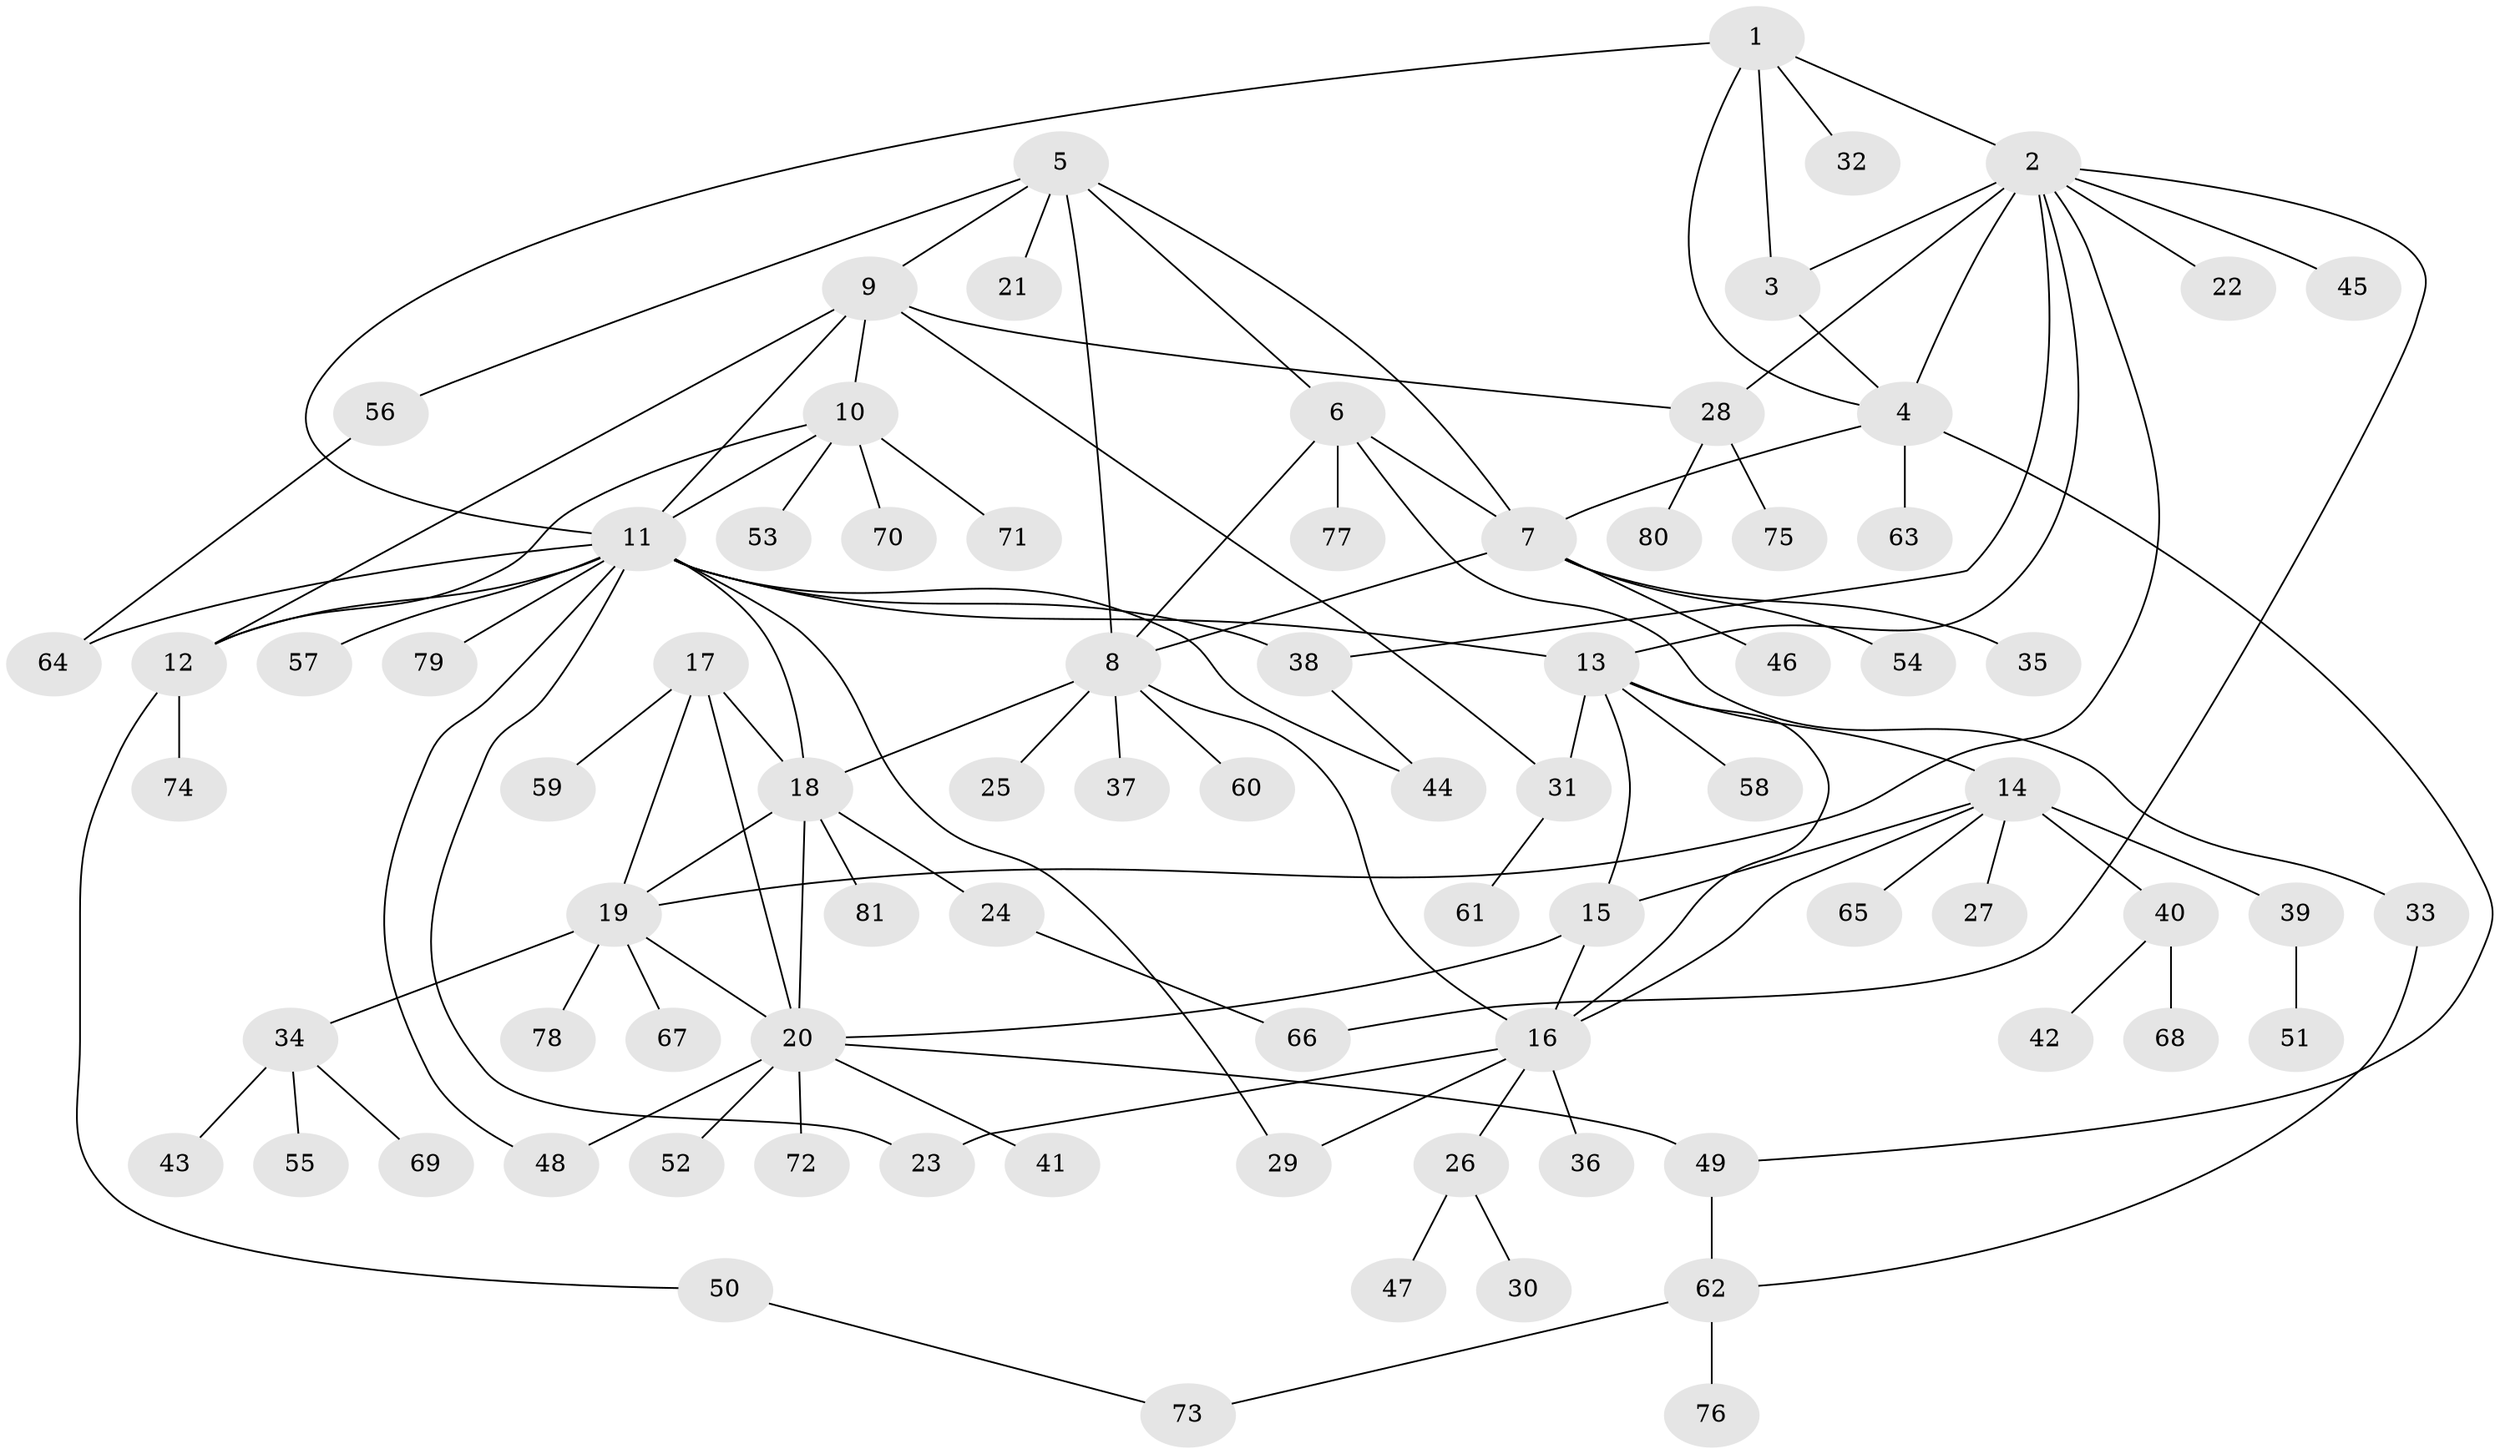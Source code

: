 // coarse degree distribution, {5: 0.04878048780487805, 4: 0.07317073170731707, 12: 0.024390243902439025, 6: 0.14634146341463414, 7: 0.024390243902439025, 9: 0.04878048780487805, 3: 0.0975609756097561, 1: 0.36585365853658536, 2: 0.17073170731707318}
// Generated by graph-tools (version 1.1) at 2025/52/03/04/25 22:52:37]
// undirected, 81 vertices, 113 edges
graph export_dot {
  node [color=gray90,style=filled];
  1;
  2;
  3;
  4;
  5;
  6;
  7;
  8;
  9;
  10;
  11;
  12;
  13;
  14;
  15;
  16;
  17;
  18;
  19;
  20;
  21;
  22;
  23;
  24;
  25;
  26;
  27;
  28;
  29;
  30;
  31;
  32;
  33;
  34;
  35;
  36;
  37;
  38;
  39;
  40;
  41;
  42;
  43;
  44;
  45;
  46;
  47;
  48;
  49;
  50;
  51;
  52;
  53;
  54;
  55;
  56;
  57;
  58;
  59;
  60;
  61;
  62;
  63;
  64;
  65;
  66;
  67;
  68;
  69;
  70;
  71;
  72;
  73;
  74;
  75;
  76;
  77;
  78;
  79;
  80;
  81;
  1 -- 2;
  1 -- 3;
  1 -- 4;
  1 -- 11;
  1 -- 32;
  2 -- 3;
  2 -- 4;
  2 -- 13;
  2 -- 19;
  2 -- 22;
  2 -- 28;
  2 -- 38;
  2 -- 45;
  2 -- 66;
  3 -- 4;
  4 -- 7;
  4 -- 49;
  4 -- 63;
  5 -- 6;
  5 -- 7;
  5 -- 8;
  5 -- 9;
  5 -- 21;
  5 -- 56;
  6 -- 7;
  6 -- 8;
  6 -- 33;
  6 -- 77;
  7 -- 8;
  7 -- 35;
  7 -- 46;
  7 -- 54;
  8 -- 16;
  8 -- 18;
  8 -- 25;
  8 -- 37;
  8 -- 60;
  9 -- 10;
  9 -- 11;
  9 -- 12;
  9 -- 28;
  9 -- 31;
  10 -- 11;
  10 -- 12;
  10 -- 53;
  10 -- 70;
  10 -- 71;
  11 -- 12;
  11 -- 13;
  11 -- 18;
  11 -- 23;
  11 -- 29;
  11 -- 38;
  11 -- 44;
  11 -- 48;
  11 -- 57;
  11 -- 64;
  11 -- 79;
  12 -- 50;
  12 -- 74;
  13 -- 14;
  13 -- 15;
  13 -- 16;
  13 -- 31;
  13 -- 58;
  14 -- 15;
  14 -- 16;
  14 -- 27;
  14 -- 39;
  14 -- 40;
  14 -- 65;
  15 -- 16;
  15 -- 20;
  16 -- 23;
  16 -- 26;
  16 -- 29;
  16 -- 36;
  17 -- 18;
  17 -- 19;
  17 -- 20;
  17 -- 59;
  18 -- 19;
  18 -- 20;
  18 -- 24;
  18 -- 81;
  19 -- 20;
  19 -- 34;
  19 -- 67;
  19 -- 78;
  20 -- 41;
  20 -- 48;
  20 -- 49;
  20 -- 52;
  20 -- 72;
  24 -- 66;
  26 -- 30;
  26 -- 47;
  28 -- 75;
  28 -- 80;
  31 -- 61;
  33 -- 62;
  34 -- 43;
  34 -- 55;
  34 -- 69;
  38 -- 44;
  39 -- 51;
  40 -- 42;
  40 -- 68;
  49 -- 62;
  50 -- 73;
  56 -- 64;
  62 -- 73;
  62 -- 76;
}
